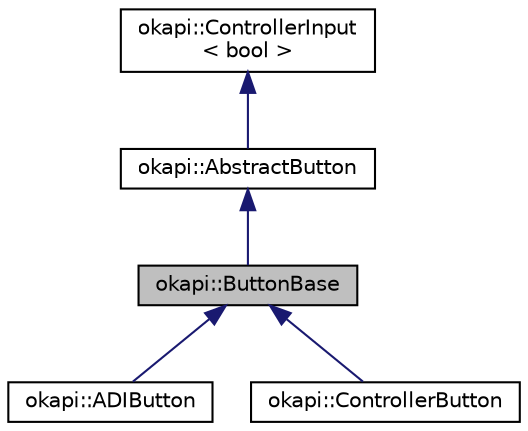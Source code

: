 digraph "okapi::ButtonBase"
{
 // LATEX_PDF_SIZE
  edge [fontname="Helvetica",fontsize="10",labelfontname="Helvetica",labelfontsize="10"];
  node [fontname="Helvetica",fontsize="10",shape=record];
  Node1 [label="okapi::ButtonBase",height=0.2,width=0.4,color="black", fillcolor="grey75", style="filled", fontcolor="black",tooltip=" "];
  Node2 -> Node1 [dir="back",color="midnightblue",fontsize="10",style="solid"];
  Node2 [label="okapi::AbstractButton",height=0.2,width=0.4,color="black", fillcolor="white", style="filled",URL="$classokapi_1_1AbstractButton.html",tooltip=" "];
  Node3 -> Node2 [dir="back",color="midnightblue",fontsize="10",style="solid"];
  Node3 [label="okapi::ControllerInput\l\< bool \>",height=0.2,width=0.4,color="black", fillcolor="white", style="filled",URL="$classokapi_1_1ControllerInput.html",tooltip=" "];
  Node1 -> Node4 [dir="back",color="midnightblue",fontsize="10",style="solid"];
  Node4 [label="okapi::ADIButton",height=0.2,width=0.4,color="black", fillcolor="white", style="filled",URL="$classokapi_1_1ADIButton.html",tooltip=" "];
  Node1 -> Node5 [dir="back",color="midnightblue",fontsize="10",style="solid"];
  Node5 [label="okapi::ControllerButton",height=0.2,width=0.4,color="black", fillcolor="white", style="filled",URL="$classokapi_1_1ControllerButton.html",tooltip=" "];
}
